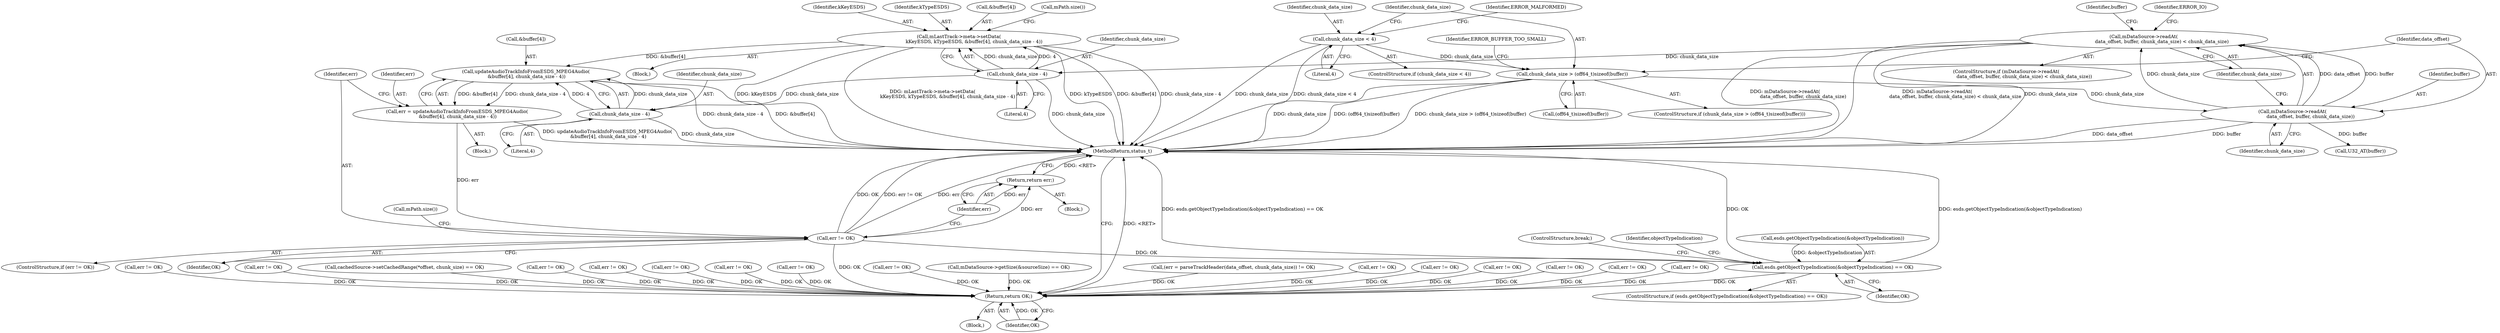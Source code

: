 digraph "0_Android_f81038006b4c59a5a148dcad887371206033c28f_2@API" {
"1002327" [label="(Call,updateAudioTrackInfoFromESDS_MPEG4Audio(\n &buffer[4], chunk_data_size - 4))"];
"1002297" [label="(Call,mLastTrack->meta->setData(\n                    kKeyESDS, kTypeESDS, &buffer[4], chunk_data_size - 4))"];
"1002304" [label="(Call,chunk_data_size - 4)"];
"1002274" [label="(Call,mDataSource->readAt(\n                        data_offset, buffer, chunk_data_size) < chunk_data_size)"];
"1002275" [label="(Call,mDataSource->readAt(\n                        data_offset, buffer, chunk_data_size))"];
"1002264" [label="(Call,chunk_data_size > (off64_t)sizeof(buffer))"];
"1002256" [label="(Call,chunk_data_size < 4)"];
"1002332" [label="(Call,chunk_data_size - 4)"];
"1002325" [label="(Call,err = updateAudioTrackInfoFromESDS_MPEG4Audio(\n &buffer[4], chunk_data_size - 4))"];
"1002336" [label="(Call,err != OK)"];
"1002340" [label="(Return,return err;)"];
"1002362" [label="(Call,esds.getObjectTypeIndication(&objectTypeIndication) == OK)"];
"1003287" [label="(Return,return OK;)"];
"1001046" [label="(Call,(err = parseTrackHeader(data_offset, chunk_data_size)) != OK)"];
"1000526" [label="(Call,err != OK)"];
"1002255" [label="(ControlStructure,if (chunk_data_size < 4))"];
"1000194" [label="(Call,mDataSource->getSize(&sourceSize) == OK)"];
"1002328" [label="(Call,&buffer[4])"];
"1002286" [label="(Identifier,buffer)"];
"1002258" [label="(Literal,4)"];
"1003289" [label="(MethodReturn,status_t)"];
"1002297" [label="(Call,mLastTrack->meta->setData(\n                    kKeyESDS, kTypeESDS, &buffer[4], chunk_data_size - 4))"];
"1001698" [label="(Call,err != OK)"];
"1002265" [label="(Identifier,chunk_data_size)"];
"1002273" [label="(ControlStructure,if (mDataSource->readAt(\n                        data_offset, buffer, chunk_data_size) < chunk_data_size))"];
"1002325" [label="(Call,err = updateAudioTrackInfoFromESDS_MPEG4Audio(\n &buffer[4], chunk_data_size - 4))"];
"1002193" [label="(Call,err != OK)"];
"1002337" [label="(Identifier,err)"];
"1001909" [label="(Call,err != OK)"];
"1002277" [label="(Identifier,buffer)"];
"1002275" [label="(Call,mDataSource->readAt(\n                        data_offset, buffer, chunk_data_size))"];
"1002279" [label="(Identifier,chunk_data_size)"];
"1002261" [label="(Identifier,ERROR_MALFORMED)"];
"1002625" [label="(Call,err != OK)"];
"1002334" [label="(Literal,4)"];
"1002298" [label="(Identifier,kKeyESDS)"];
"1002333" [label="(Identifier,chunk_data_size)"];
"1001838" [label="(Call,err != OK)"];
"1002299" [label="(Identifier,kTypeESDS)"];
"1002341" [label="(Identifier,err)"];
"1002339" [label="(Block,)"];
"1002257" [label="(Identifier,chunk_data_size)"];
"1002338" [label="(Identifier,OK)"];
"1002266" [label="(Call,(off64_t)sizeof(buffer))"];
"1002326" [label="(Identifier,err)"];
"1002306" [label="(Literal,4)"];
"1000611" [label="(Call,err != OK)"];
"1003287" [label="(Return,return OK;)"];
"1002285" [label="(Call,U32_AT(buffer))"];
"1000107" [label="(Block,)"];
"1002300" [label="(Call,&buffer[4])"];
"1002256" [label="(Call,chunk_data_size < 4)"];
"1002380" [label="(ControlStructure,break;)"];
"1002278" [label="(Identifier,chunk_data_size)"];
"1002362" [label="(Call,esds.getObjectTypeIndication(&objectTypeIndication) == OK)"];
"1002272" [label="(Identifier,ERROR_BUFFER_TOO_SMALL)"];
"1002340" [label="(Return,return err;)"];
"1003228" [label="(Call,err != OK)"];
"1002363" [label="(Call,esds.getObjectTypeIndication(&objectTypeIndication))"];
"1002250" [label="(Block,)"];
"1002304" [label="(Call,chunk_data_size - 4)"];
"1002361" [label="(ControlStructure,if (esds.getObjectTypeIndication(&objectTypeIndication) == OK))"];
"1002366" [label="(Identifier,OK)"];
"1002162" [label="(Call,err != OK)"];
"1000421" [label="(Call,cachedSource->setCachedRange(*offset, chunk_size) == OK)"];
"1002310" [label="(Call,mPath.size())"];
"1002274" [label="(Call,mDataSource->readAt(\n                        data_offset, buffer, chunk_data_size) < chunk_data_size)"];
"1003288" [label="(Identifier,OK)"];
"1001954" [label="(Call,err != OK)"];
"1002131" [label="(Call,err != OK)"];
"1001878" [label="(Call,err != OK)"];
"1002332" [label="(Call,chunk_data_size - 4)"];
"1002264" [label="(Call,chunk_data_size > (off64_t)sizeof(buffer))"];
"1002323" [label="(Block,)"];
"1001557" [label="(Call,err != OK)"];
"1002335" [label="(ControlStructure,if (err != OK))"];
"1002305" [label="(Identifier,chunk_data_size)"];
"1002282" [label="(Identifier,ERROR_IO)"];
"1002345" [label="(Call,mPath.size())"];
"1002263" [label="(ControlStructure,if (chunk_data_size > (off64_t)sizeof(buffer)))"];
"1002590" [label="(Call,err != OK)"];
"1002371" [label="(Identifier,objectTypeIndication)"];
"1002327" [label="(Call,updateAudioTrackInfoFromESDS_MPEG4Audio(\n &buffer[4], chunk_data_size - 4))"];
"1002336" [label="(Call,err != OK)"];
"1002276" [label="(Identifier,data_offset)"];
"1002327" -> "1002325"  [label="AST: "];
"1002327" -> "1002332"  [label="CFG: "];
"1002328" -> "1002327"  [label="AST: "];
"1002332" -> "1002327"  [label="AST: "];
"1002325" -> "1002327"  [label="CFG: "];
"1002327" -> "1003289"  [label="DDG: chunk_data_size - 4"];
"1002327" -> "1003289"  [label="DDG: &buffer[4]"];
"1002327" -> "1002325"  [label="DDG: &buffer[4]"];
"1002327" -> "1002325"  [label="DDG: chunk_data_size - 4"];
"1002297" -> "1002327"  [label="DDG: &buffer[4]"];
"1002332" -> "1002327"  [label="DDG: chunk_data_size"];
"1002332" -> "1002327"  [label="DDG: 4"];
"1002297" -> "1002250"  [label="AST: "];
"1002297" -> "1002304"  [label="CFG: "];
"1002298" -> "1002297"  [label="AST: "];
"1002299" -> "1002297"  [label="AST: "];
"1002300" -> "1002297"  [label="AST: "];
"1002304" -> "1002297"  [label="AST: "];
"1002310" -> "1002297"  [label="CFG: "];
"1002297" -> "1003289"  [label="DDG: kKeyESDS"];
"1002297" -> "1003289"  [label="DDG: mLastTrack->meta->setData(\n                    kKeyESDS, kTypeESDS, &buffer[4], chunk_data_size - 4)"];
"1002297" -> "1003289"  [label="DDG: kTypeESDS"];
"1002297" -> "1003289"  [label="DDG: &buffer[4]"];
"1002297" -> "1003289"  [label="DDG: chunk_data_size - 4"];
"1002304" -> "1002297"  [label="DDG: chunk_data_size"];
"1002304" -> "1002297"  [label="DDG: 4"];
"1002304" -> "1002306"  [label="CFG: "];
"1002305" -> "1002304"  [label="AST: "];
"1002306" -> "1002304"  [label="AST: "];
"1002304" -> "1003289"  [label="DDG: chunk_data_size"];
"1002274" -> "1002304"  [label="DDG: chunk_data_size"];
"1002304" -> "1002332"  [label="DDG: chunk_data_size"];
"1002274" -> "1002273"  [label="AST: "];
"1002274" -> "1002279"  [label="CFG: "];
"1002275" -> "1002274"  [label="AST: "];
"1002279" -> "1002274"  [label="AST: "];
"1002282" -> "1002274"  [label="CFG: "];
"1002286" -> "1002274"  [label="CFG: "];
"1002274" -> "1003289"  [label="DDG: mDataSource->readAt(\n                        data_offset, buffer, chunk_data_size)"];
"1002274" -> "1003289"  [label="DDG: mDataSource->readAt(\n                        data_offset, buffer, chunk_data_size) < chunk_data_size"];
"1002274" -> "1003289"  [label="DDG: chunk_data_size"];
"1002275" -> "1002274"  [label="DDG: data_offset"];
"1002275" -> "1002274"  [label="DDG: buffer"];
"1002275" -> "1002274"  [label="DDG: chunk_data_size"];
"1002275" -> "1002278"  [label="CFG: "];
"1002276" -> "1002275"  [label="AST: "];
"1002277" -> "1002275"  [label="AST: "];
"1002278" -> "1002275"  [label="AST: "];
"1002279" -> "1002275"  [label="CFG: "];
"1002275" -> "1003289"  [label="DDG: buffer"];
"1002275" -> "1003289"  [label="DDG: data_offset"];
"1002264" -> "1002275"  [label="DDG: chunk_data_size"];
"1002275" -> "1002285"  [label="DDG: buffer"];
"1002264" -> "1002263"  [label="AST: "];
"1002264" -> "1002266"  [label="CFG: "];
"1002265" -> "1002264"  [label="AST: "];
"1002266" -> "1002264"  [label="AST: "];
"1002272" -> "1002264"  [label="CFG: "];
"1002276" -> "1002264"  [label="CFG: "];
"1002264" -> "1003289"  [label="DDG: chunk_data_size > (off64_t)sizeof(buffer)"];
"1002264" -> "1003289"  [label="DDG: chunk_data_size"];
"1002264" -> "1003289"  [label="DDG: (off64_t)sizeof(buffer)"];
"1002256" -> "1002264"  [label="DDG: chunk_data_size"];
"1002256" -> "1002255"  [label="AST: "];
"1002256" -> "1002258"  [label="CFG: "];
"1002257" -> "1002256"  [label="AST: "];
"1002258" -> "1002256"  [label="AST: "];
"1002261" -> "1002256"  [label="CFG: "];
"1002265" -> "1002256"  [label="CFG: "];
"1002256" -> "1003289"  [label="DDG: chunk_data_size"];
"1002256" -> "1003289"  [label="DDG: chunk_data_size < 4"];
"1002332" -> "1002334"  [label="CFG: "];
"1002333" -> "1002332"  [label="AST: "];
"1002334" -> "1002332"  [label="AST: "];
"1002332" -> "1003289"  [label="DDG: chunk_data_size"];
"1002325" -> "1002323"  [label="AST: "];
"1002326" -> "1002325"  [label="AST: "];
"1002337" -> "1002325"  [label="CFG: "];
"1002325" -> "1003289"  [label="DDG: updateAudioTrackInfoFromESDS_MPEG4Audio(\n &buffer[4], chunk_data_size - 4)"];
"1002325" -> "1002336"  [label="DDG: err"];
"1002336" -> "1002335"  [label="AST: "];
"1002336" -> "1002338"  [label="CFG: "];
"1002337" -> "1002336"  [label="AST: "];
"1002338" -> "1002336"  [label="AST: "];
"1002341" -> "1002336"  [label="CFG: "];
"1002345" -> "1002336"  [label="CFG: "];
"1002336" -> "1003289"  [label="DDG: err != OK"];
"1002336" -> "1003289"  [label="DDG: err"];
"1002336" -> "1003289"  [label="DDG: OK"];
"1002336" -> "1002340"  [label="DDG: err"];
"1002336" -> "1002362"  [label="DDG: OK"];
"1002336" -> "1003287"  [label="DDG: OK"];
"1002340" -> "1002339"  [label="AST: "];
"1002340" -> "1002341"  [label="CFG: "];
"1002341" -> "1002340"  [label="AST: "];
"1003289" -> "1002340"  [label="CFG: "];
"1002340" -> "1003289"  [label="DDG: <RET>"];
"1002341" -> "1002340"  [label="DDG: err"];
"1002362" -> "1002361"  [label="AST: "];
"1002362" -> "1002366"  [label="CFG: "];
"1002363" -> "1002362"  [label="AST: "];
"1002366" -> "1002362"  [label="AST: "];
"1002371" -> "1002362"  [label="CFG: "];
"1002380" -> "1002362"  [label="CFG: "];
"1002362" -> "1003289"  [label="DDG: esds.getObjectTypeIndication(&objectTypeIndication) == OK"];
"1002362" -> "1003289"  [label="DDG: OK"];
"1002362" -> "1003289"  [label="DDG: esds.getObjectTypeIndication(&objectTypeIndication)"];
"1002363" -> "1002362"  [label="DDG: &objectTypeIndication"];
"1002362" -> "1003287"  [label="DDG: OK"];
"1003287" -> "1000107"  [label="AST: "];
"1003287" -> "1003288"  [label="CFG: "];
"1003288" -> "1003287"  [label="AST: "];
"1003289" -> "1003287"  [label="CFG: "];
"1003287" -> "1003289"  [label="DDG: <RET>"];
"1003288" -> "1003287"  [label="DDG: OK"];
"1002131" -> "1003287"  [label="DDG: OK"];
"1001698" -> "1003287"  [label="DDG: OK"];
"1001909" -> "1003287"  [label="DDG: OK"];
"1000611" -> "1003287"  [label="DDG: OK"];
"1000421" -> "1003287"  [label="DDG: OK"];
"1001557" -> "1003287"  [label="DDG: OK"];
"1002590" -> "1003287"  [label="DDG: OK"];
"1001838" -> "1003287"  [label="DDG: OK"];
"1001878" -> "1003287"  [label="DDG: OK"];
"1000526" -> "1003287"  [label="DDG: OK"];
"1002625" -> "1003287"  [label="DDG: OK"];
"1001954" -> "1003287"  [label="DDG: OK"];
"1002162" -> "1003287"  [label="DDG: OK"];
"1002193" -> "1003287"  [label="DDG: OK"];
"1001046" -> "1003287"  [label="DDG: OK"];
"1000194" -> "1003287"  [label="DDG: OK"];
"1003228" -> "1003287"  [label="DDG: OK"];
}
